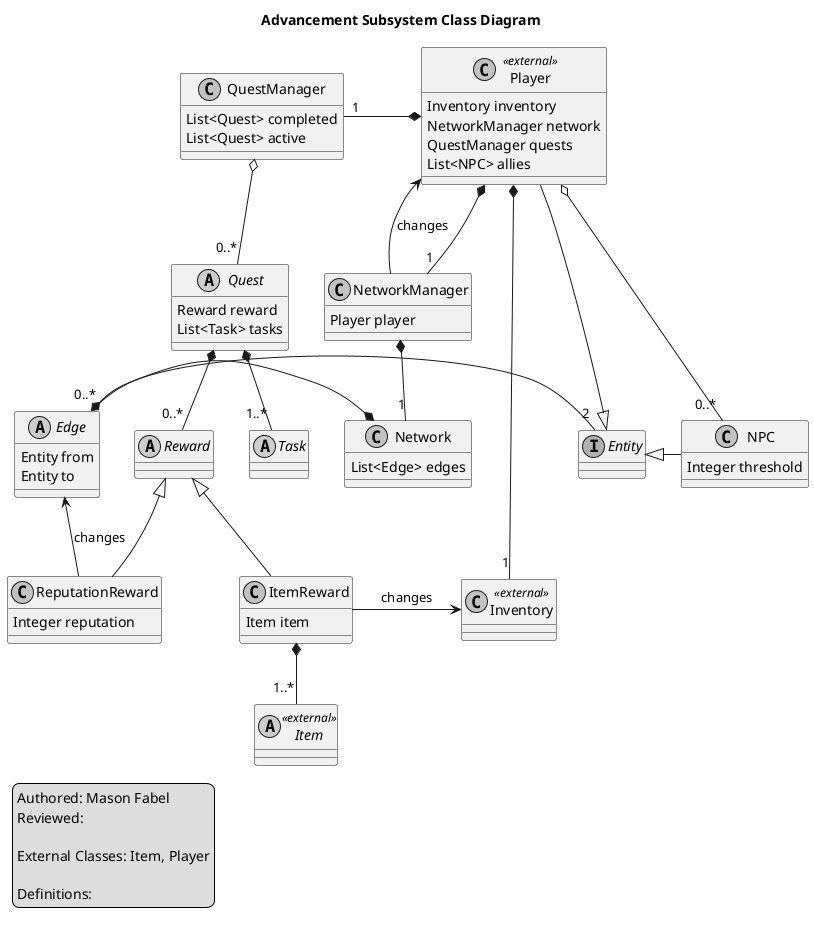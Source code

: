 @startuml
skinparam monochrome true
skinparam shadowing false

title Advancement Subsystem Class Diagram
legend left
	Authored: Mason Fabel
	Reviewed:

	External Classes: Item, Player

	Definitions:
endlegend

class Player <<external>> {
	Inventory inventory
	NetworkManager network
	QuestManager quests
	List<NPC> allies
}
Player -down-|> Entity
Player *-down- "1" NetworkManager
Player *-left- "1" QuestManager
Player *-down- "1" Inventory
Player o-down- "0..*" NPC

class Inventory <<external>>

class NetworkManager {
	Player player
}
NetworkManager -up->  Player : changes
NetworkManager *-down- "1" Network

class QuestManager {
	List<Quest> completed
	List<Quest> active
}
QuestManager o-down- "0..*" Quest

abstract class Quest {
	Reward reward
	List<Task> tasks
}
Quest *-down- "1..*" Task
Quest *-down- "0..*" Reward

abstract class Task

abstract class Reward

class ReputationReward {
	Integer reputation
}
ReputationReward -left-|> Reward
ReputationReward -up-> Edge : changes

class ItemReward {
	Item item
}
ItemReward -up-|> Reward
ItemReward *-down- "1..*" Item
ItemReward -right-> Inventory : changes

abstract class Item <<external>>

class Network {
	List<Edge> edges
}
Network *-right- "0..*" Edge

abstract class Edge {
	Entity from
	Entity to
}
Edge *-right- "2" Entity

interface Entity

class NPC {
	Integer threshold
}
NPC -left-|> Entity

@enduml
